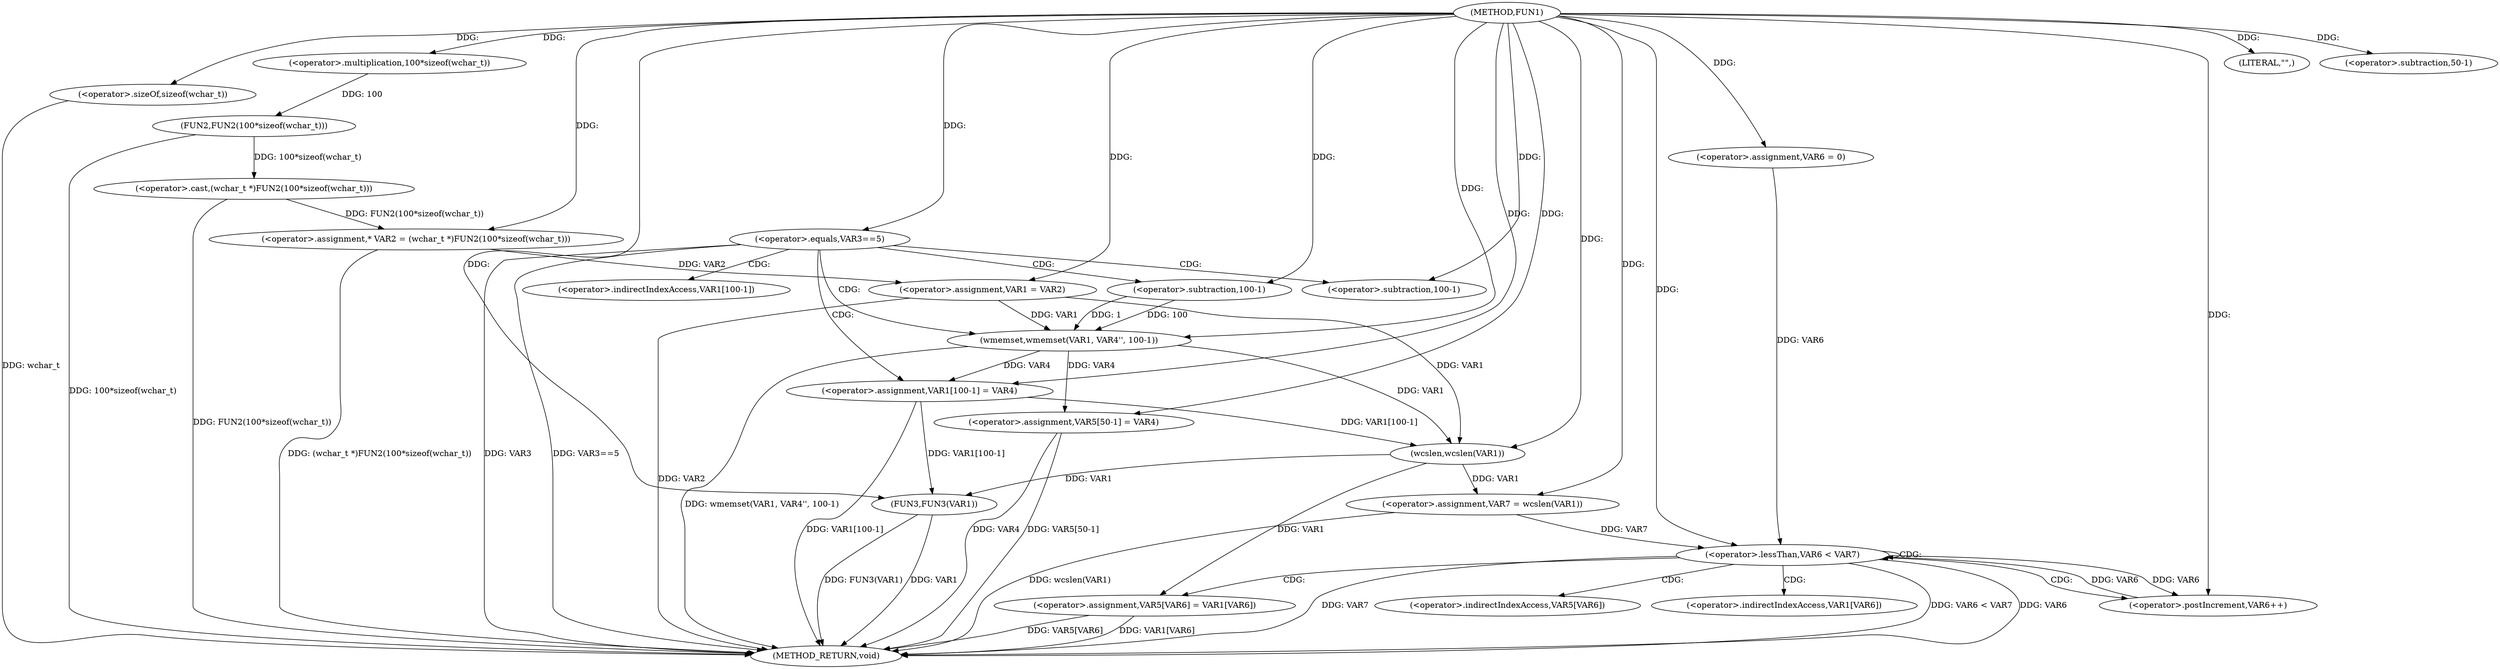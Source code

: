 digraph FUN1 {  
"1000100" [label = "(METHOD,FUN1)" ]
"1000168" [label = "(METHOD_RETURN,void)" ]
"1000104" [label = "(<operator>.assignment,* VAR2 = (wchar_t *)FUN2(100*sizeof(wchar_t)))" ]
"1000106" [label = "(<operator>.cast,(wchar_t *)FUN2(100*sizeof(wchar_t)))" ]
"1000108" [label = "(FUN2,FUN2(100*sizeof(wchar_t)))" ]
"1000109" [label = "(<operator>.multiplication,100*sizeof(wchar_t))" ]
"1000111" [label = "(<operator>.sizeOf,sizeof(wchar_t))" ]
"1000113" [label = "(<operator>.assignment,VAR1 = VAR2)" ]
"1000117" [label = "(<operator>.equals,VAR3==5)" ]
"1000121" [label = "(wmemset,wmemset(VAR1, VAR4'', 100-1))" ]
"1000124" [label = "(<operator>.subtraction,100-1)" ]
"1000127" [label = "(<operator>.assignment,VAR1[100-1] = VAR4)" ]
"1000130" [label = "(<operator>.subtraction,100-1)" ]
"1000135" [label = "(LITERAL,\"\",)" ]
"1000138" [label = "(<operator>.assignment,VAR7 = wcslen(VAR1))" ]
"1000140" [label = "(wcslen,wcslen(VAR1))" ]
"1000143" [label = "(<operator>.assignment,VAR6 = 0)" ]
"1000146" [label = "(<operator>.lessThan,VAR6 < VAR7)" ]
"1000149" [label = "(<operator>.postIncrement,VAR6++)" ]
"1000152" [label = "(<operator>.assignment,VAR5[VAR6] = VAR1[VAR6])" ]
"1000159" [label = "(<operator>.assignment,VAR5[50-1] = VAR4)" ]
"1000162" [label = "(<operator>.subtraction,50-1)" ]
"1000166" [label = "(FUN3,FUN3(VAR1))" ]
"1000128" [label = "(<operator>.indirectIndexAccess,VAR1[100-1])" ]
"1000153" [label = "(<operator>.indirectIndexAccess,VAR5[VAR6])" ]
"1000156" [label = "(<operator>.indirectIndexAccess,VAR1[VAR6])" ]
  "1000106" -> "1000168"  [ label = "DDG: FUN2(100*sizeof(wchar_t))"] 
  "1000159" -> "1000168"  [ label = "DDG: VAR5[50-1]"] 
  "1000166" -> "1000168"  [ label = "DDG: VAR1"] 
  "1000117" -> "1000168"  [ label = "DDG: VAR3"] 
  "1000111" -> "1000168"  [ label = "DDG: wchar_t"] 
  "1000159" -> "1000168"  [ label = "DDG: VAR4"] 
  "1000117" -> "1000168"  [ label = "DDG: VAR3==5"] 
  "1000166" -> "1000168"  [ label = "DDG: FUN3(VAR1)"] 
  "1000138" -> "1000168"  [ label = "DDG: wcslen(VAR1)"] 
  "1000113" -> "1000168"  [ label = "DDG: VAR2"] 
  "1000121" -> "1000168"  [ label = "DDG: wmemset(VAR1, VAR4'', 100-1)"] 
  "1000146" -> "1000168"  [ label = "DDG: VAR7"] 
  "1000152" -> "1000168"  [ label = "DDG: VAR5[VAR6]"] 
  "1000127" -> "1000168"  [ label = "DDG: VAR1[100-1]"] 
  "1000152" -> "1000168"  [ label = "DDG: VAR1[VAR6]"] 
  "1000146" -> "1000168"  [ label = "DDG: VAR6 < VAR7"] 
  "1000146" -> "1000168"  [ label = "DDG: VAR6"] 
  "1000104" -> "1000168"  [ label = "DDG: (wchar_t *)FUN2(100*sizeof(wchar_t))"] 
  "1000108" -> "1000168"  [ label = "DDG: 100*sizeof(wchar_t)"] 
  "1000106" -> "1000104"  [ label = "DDG: FUN2(100*sizeof(wchar_t))"] 
  "1000100" -> "1000104"  [ label = "DDG: "] 
  "1000108" -> "1000106"  [ label = "DDG: 100*sizeof(wchar_t)"] 
  "1000109" -> "1000108"  [ label = "DDG: 100"] 
  "1000100" -> "1000109"  [ label = "DDG: "] 
  "1000100" -> "1000111"  [ label = "DDG: "] 
  "1000104" -> "1000113"  [ label = "DDG: VAR2"] 
  "1000100" -> "1000113"  [ label = "DDG: "] 
  "1000100" -> "1000117"  [ label = "DDG: "] 
  "1000113" -> "1000121"  [ label = "DDG: VAR1"] 
  "1000100" -> "1000121"  [ label = "DDG: "] 
  "1000124" -> "1000121"  [ label = "DDG: 100"] 
  "1000124" -> "1000121"  [ label = "DDG: 1"] 
  "1000100" -> "1000124"  [ label = "DDG: "] 
  "1000121" -> "1000127"  [ label = "DDG: VAR4"] 
  "1000100" -> "1000127"  [ label = "DDG: "] 
  "1000100" -> "1000130"  [ label = "DDG: "] 
  "1000100" -> "1000135"  [ label = "DDG: "] 
  "1000140" -> "1000138"  [ label = "DDG: VAR1"] 
  "1000100" -> "1000138"  [ label = "DDG: "] 
  "1000113" -> "1000140"  [ label = "DDG: VAR1"] 
  "1000121" -> "1000140"  [ label = "DDG: VAR1"] 
  "1000127" -> "1000140"  [ label = "DDG: VAR1[100-1]"] 
  "1000100" -> "1000140"  [ label = "DDG: "] 
  "1000100" -> "1000143"  [ label = "DDG: "] 
  "1000143" -> "1000146"  [ label = "DDG: VAR6"] 
  "1000149" -> "1000146"  [ label = "DDG: VAR6"] 
  "1000100" -> "1000146"  [ label = "DDG: "] 
  "1000138" -> "1000146"  [ label = "DDG: VAR7"] 
  "1000146" -> "1000149"  [ label = "DDG: VAR6"] 
  "1000100" -> "1000149"  [ label = "DDG: "] 
  "1000140" -> "1000152"  [ label = "DDG: VAR1"] 
  "1000100" -> "1000159"  [ label = "DDG: "] 
  "1000121" -> "1000159"  [ label = "DDG: VAR4"] 
  "1000100" -> "1000162"  [ label = "DDG: "] 
  "1000140" -> "1000166"  [ label = "DDG: VAR1"] 
  "1000127" -> "1000166"  [ label = "DDG: VAR1[100-1]"] 
  "1000100" -> "1000166"  [ label = "DDG: "] 
  "1000117" -> "1000121"  [ label = "CDG: "] 
  "1000117" -> "1000127"  [ label = "CDG: "] 
  "1000117" -> "1000128"  [ label = "CDG: "] 
  "1000117" -> "1000124"  [ label = "CDG: "] 
  "1000117" -> "1000130"  [ label = "CDG: "] 
  "1000146" -> "1000153"  [ label = "CDG: "] 
  "1000146" -> "1000156"  [ label = "CDG: "] 
  "1000146" -> "1000152"  [ label = "CDG: "] 
  "1000146" -> "1000146"  [ label = "CDG: "] 
  "1000146" -> "1000149"  [ label = "CDG: "] 
}
